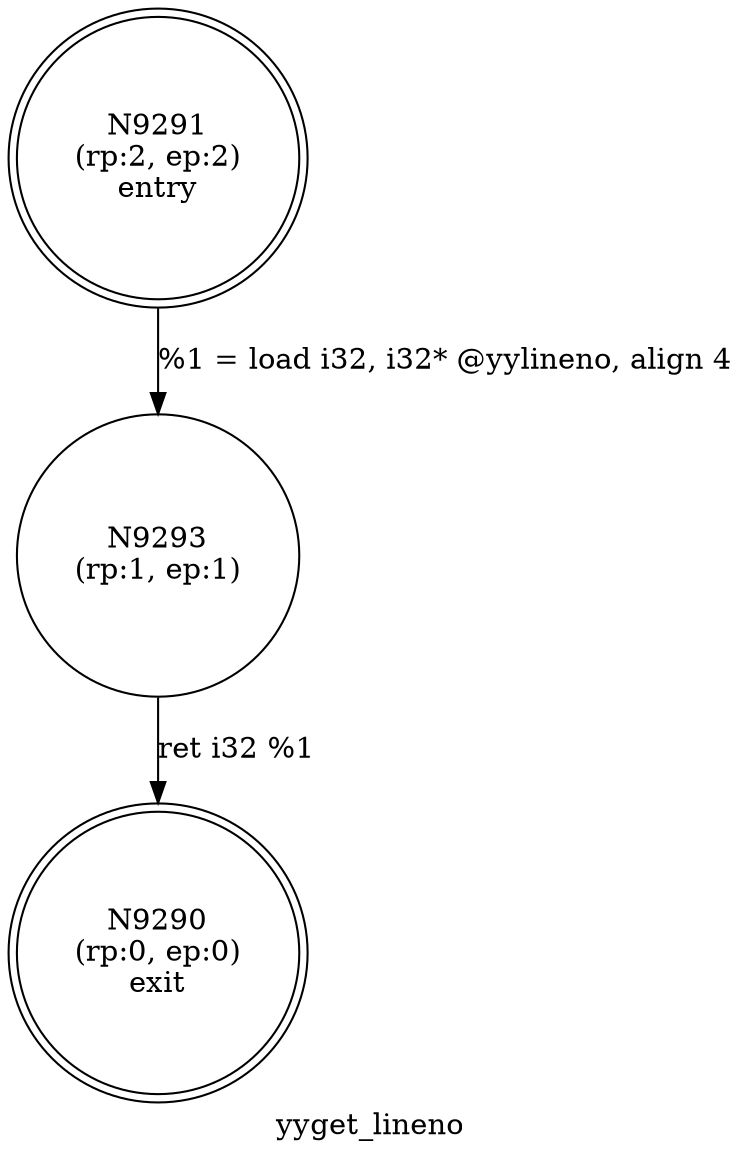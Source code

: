digraph yyget_lineno {
label="yyget_lineno"
9290 [label="N9290\n(rp:0, ep:0)\nexit", shape="doublecircle"]
9291 [label="N9291\n(rp:2, ep:2)\nentry", shape="doublecircle"]
9291 -> 9293 [label="%1 = load i32, i32* @yylineno, align 4"]
9293 [label="N9293\n(rp:1, ep:1)", shape="circle"]
9293 -> 9290 [label="ret i32 %1"]
}
